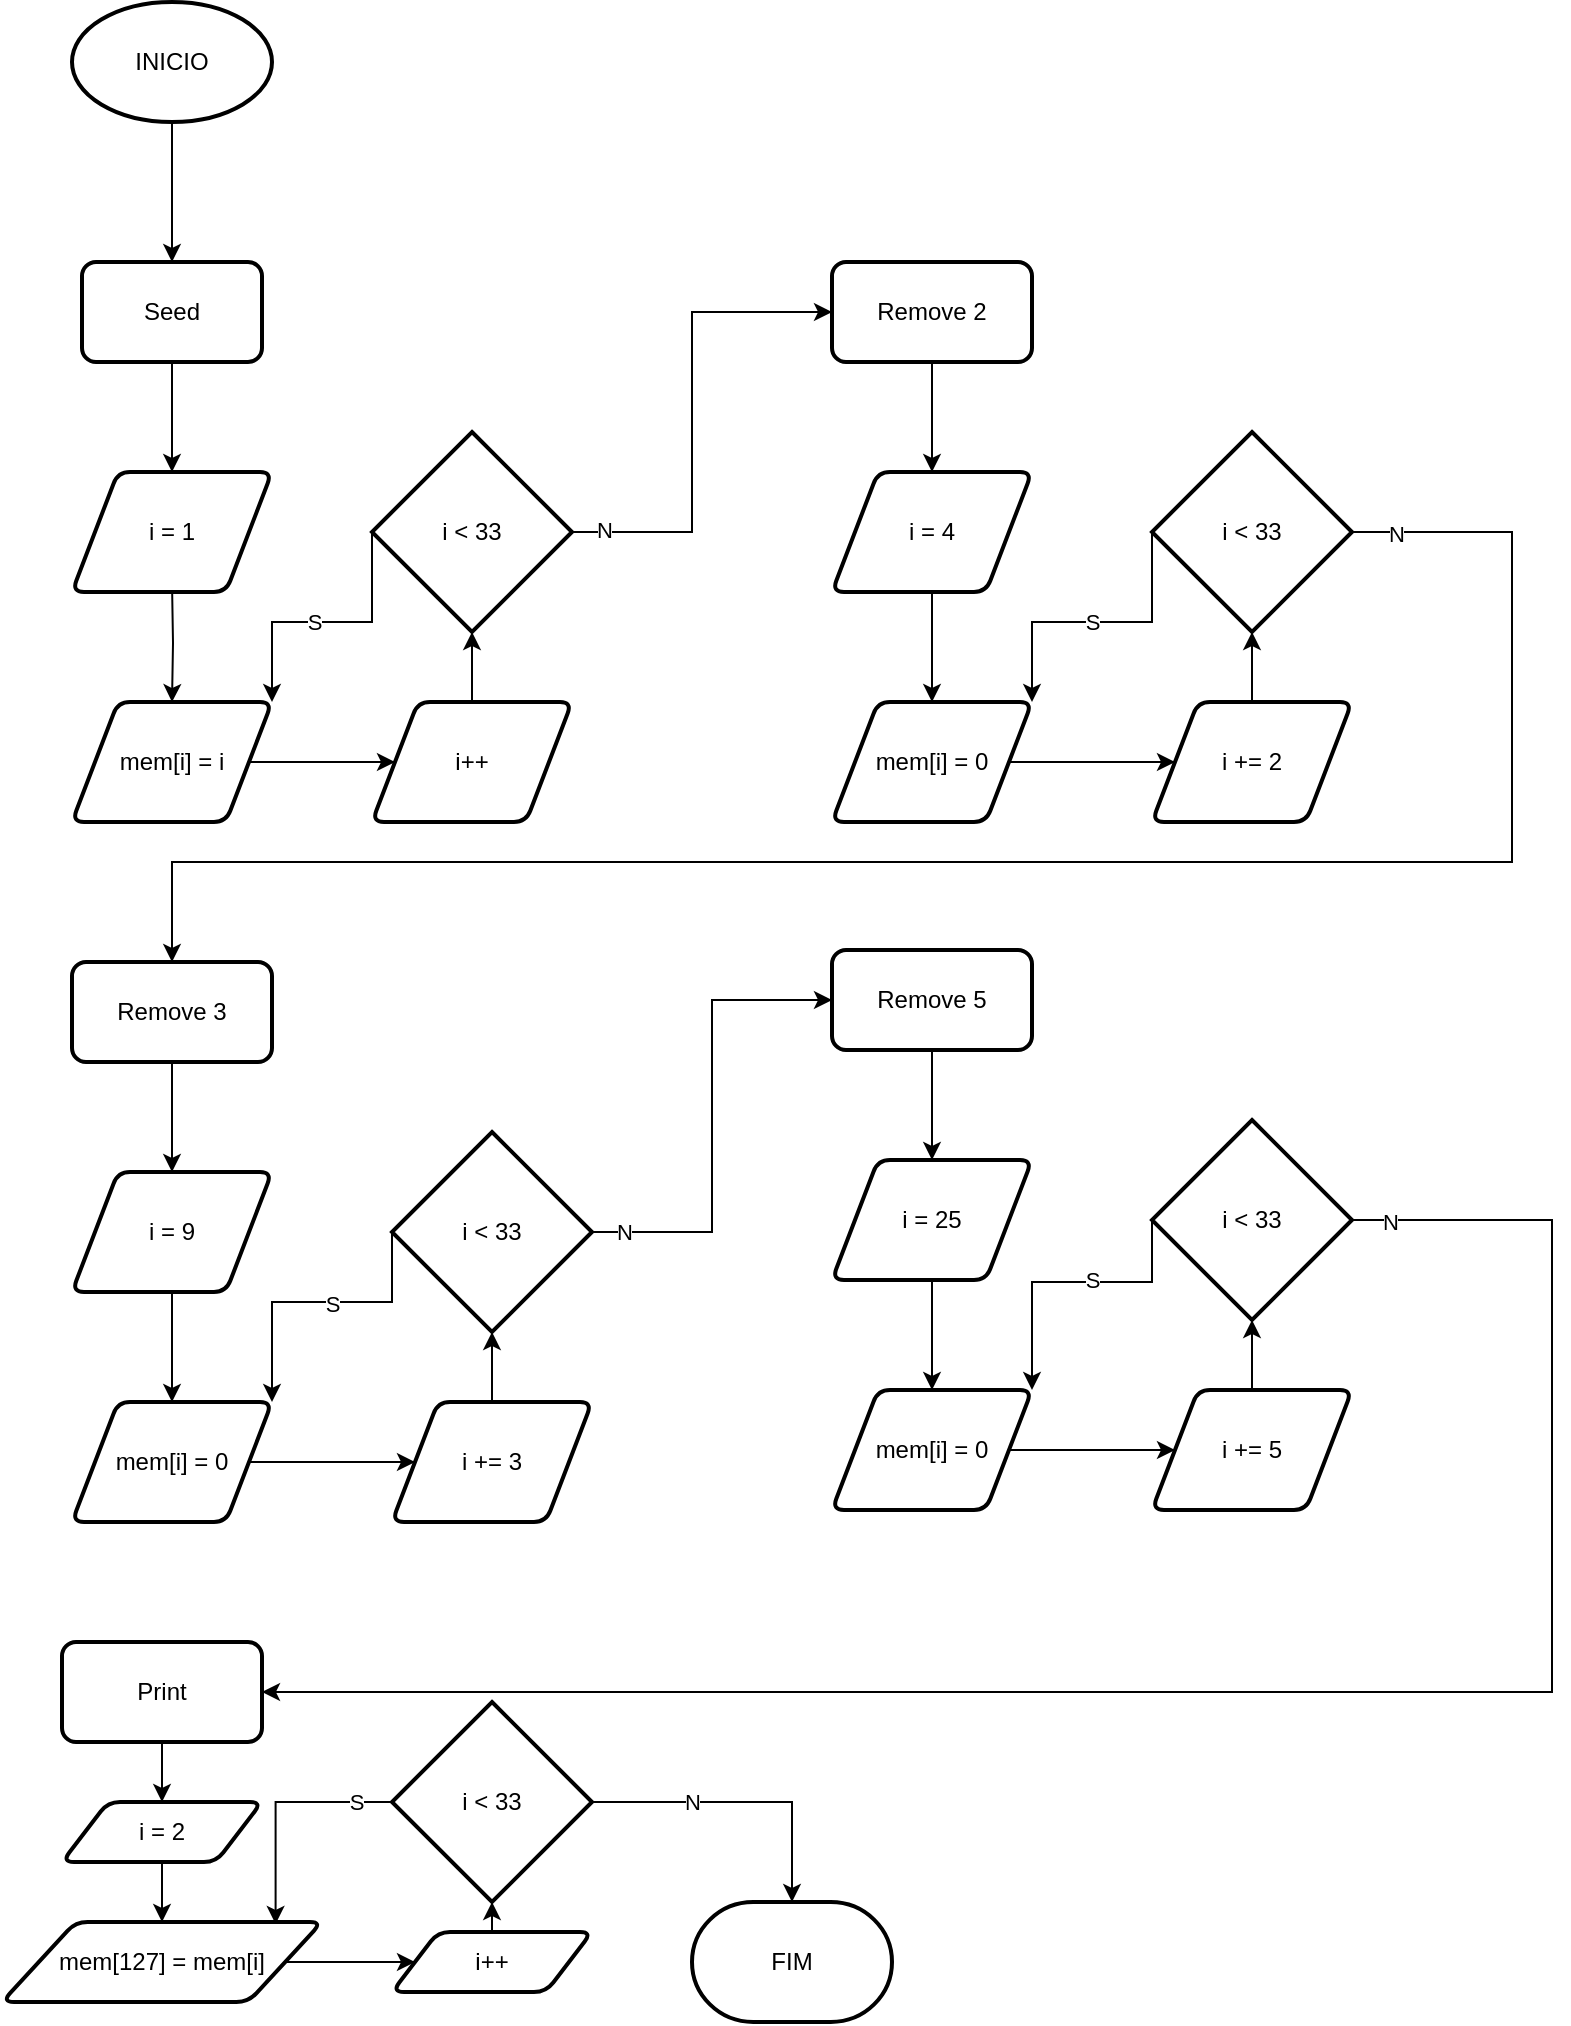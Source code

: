 <mxfile version="13.7.8" type="device"><diagram id="lSnraqVpFymOkmwm5AGx" name="Page-1"><mxGraphModel dx="981" dy="508" grid="1" gridSize="10" guides="1" tooltips="1" connect="1" arrows="1" fold="1" page="1" pageScale="1" pageWidth="850" pageHeight="1100" math="0" shadow="0"><root><mxCell id="0"/><mxCell id="1" parent="0"/><mxCell id="C6x8-AZldKJhUXrLCbVr-21" value="" style="edgeStyle=orthogonalEdgeStyle;rounded=0;orthogonalLoop=1;jettySize=auto;html=1;entryX=0.5;entryY=0;entryDx=0;entryDy=0;" edge="1" parent="1" source="C6x8-AZldKJhUXrLCbVr-1" target="C6x8-AZldKJhUXrLCbVr-30"><mxGeometry relative="1" as="geometry"><mxPoint x="90" y="160" as="targetPoint"/></mxGeometry></mxCell><mxCell id="C6x8-AZldKJhUXrLCbVr-1" value="INICIO" style="strokeWidth=2;html=1;shape=mxgraph.flowchart.start_1;whiteSpace=wrap;" vertex="1" parent="1"><mxGeometry x="40" y="40" width="100" height="60" as="geometry"/></mxCell><mxCell id="C6x8-AZldKJhUXrLCbVr-19" value="" style="edgeStyle=orthogonalEdgeStyle;rounded=0;orthogonalLoop=1;jettySize=auto;html=1;entryX=0.5;entryY=0;entryDx=0;entryDy=0;exitX=0.5;exitY=1;exitDx=0;exitDy=0;" edge="1" parent="1" source="C6x8-AZldKJhUXrLCbVr-30" target="C6x8-AZldKJhUXrLCbVr-31"><mxGeometry relative="1" as="geometry"><mxPoint x="90" y="220.0" as="sourcePoint"/><mxPoint x="90" y="280.0" as="targetPoint"/></mxGeometry></mxCell><mxCell id="C6x8-AZldKJhUXrLCbVr-16" value="" style="edgeStyle=orthogonalEdgeStyle;rounded=0;orthogonalLoop=1;jettySize=auto;html=1;" edge="1" parent="1" source="C6x8-AZldKJhUXrLCbVr-6" target="C6x8-AZldKJhUXrLCbVr-8"><mxGeometry relative="1" as="geometry"/></mxCell><mxCell id="C6x8-AZldKJhUXrLCbVr-6" value="i++" style="shape=parallelogram;html=1;strokeWidth=2;perimeter=parallelogramPerimeter;whiteSpace=wrap;rounded=1;arcSize=12;size=0.23;" vertex="1" parent="1"><mxGeometry x="190" y="390" width="100" height="60" as="geometry"/></mxCell><mxCell id="C6x8-AZldKJhUXrLCbVr-17" value="" style="edgeStyle=orthogonalEdgeStyle;rounded=0;orthogonalLoop=1;jettySize=auto;html=1;entryX=1;entryY=0;entryDx=0;entryDy=0;exitX=0;exitY=0.5;exitDx=0;exitDy=0;exitPerimeter=0;" edge="1" parent="1" source="C6x8-AZldKJhUXrLCbVr-8" target="C6x8-AZldKJhUXrLCbVr-9"><mxGeometry relative="1" as="geometry"><mxPoint x="135" y="305.0" as="targetPoint"/><Array as="points"><mxPoint x="190" y="350"/><mxPoint x="140" y="350"/></Array></mxGeometry></mxCell><mxCell id="C6x8-AZldKJhUXrLCbVr-18" value="S" style="edgeLabel;html=1;align=center;verticalAlign=middle;resizable=0;points=[];" vertex="1" connectable="0" parent="C6x8-AZldKJhUXrLCbVr-17"><mxGeometry x="0.111" y="-1" relative="1" as="geometry"><mxPoint x="1" y="1" as="offset"/></mxGeometry></mxCell><mxCell id="C6x8-AZldKJhUXrLCbVr-27" style="edgeStyle=orthogonalEdgeStyle;rounded=0;orthogonalLoop=1;jettySize=auto;html=1;entryX=0;entryY=0.5;entryDx=0;entryDy=0;" edge="1" parent="1" source="C6x8-AZldKJhUXrLCbVr-8" target="C6x8-AZldKJhUXrLCbVr-24"><mxGeometry relative="1" as="geometry"><mxPoint x="128.5" y="550" as="targetPoint"/><Array as="points"><mxPoint x="350" y="305"/><mxPoint x="350" y="195"/></Array></mxGeometry></mxCell><mxCell id="C6x8-AZldKJhUXrLCbVr-29" value="N" style="edgeLabel;html=1;align=center;verticalAlign=middle;resizable=0;points=[];" vertex="1" connectable="0" parent="C6x8-AZldKJhUXrLCbVr-27"><mxGeometry x="-0.869" y="1" relative="1" as="geometry"><mxPoint as="offset"/></mxGeometry></mxCell><mxCell id="C6x8-AZldKJhUXrLCbVr-8" value="i &amp;lt; 33" style="strokeWidth=2;html=1;shape=mxgraph.flowchart.decision;whiteSpace=wrap;" vertex="1" parent="1"><mxGeometry x="190" y="255" width="100" height="100" as="geometry"/></mxCell><mxCell id="C6x8-AZldKJhUXrLCbVr-14" value="" style="edgeStyle=orthogonalEdgeStyle;rounded=0;orthogonalLoop=1;jettySize=auto;html=1;" edge="1" parent="1" source="C6x8-AZldKJhUXrLCbVr-9" target="C6x8-AZldKJhUXrLCbVr-6"><mxGeometry relative="1" as="geometry"/></mxCell><mxCell id="C6x8-AZldKJhUXrLCbVr-9" value="mem[i] = i" style="shape=parallelogram;html=1;strokeWidth=2;perimeter=parallelogramPerimeter;whiteSpace=wrap;rounded=1;arcSize=12;size=0.23;" vertex="1" parent="1"><mxGeometry x="40" y="390" width="100" height="60" as="geometry"/></mxCell><mxCell id="C6x8-AZldKJhUXrLCbVr-20" value="" style="edgeStyle=orthogonalEdgeStyle;rounded=0;orthogonalLoop=1;jettySize=auto;html=1;" edge="1" parent="1" target="C6x8-AZldKJhUXrLCbVr-9"><mxGeometry relative="1" as="geometry"><mxPoint x="90" y="330.0" as="sourcePoint"/></mxGeometry></mxCell><mxCell id="C6x8-AZldKJhUXrLCbVr-34" value="" style="edgeStyle=orthogonalEdgeStyle;rounded=0;orthogonalLoop=1;jettySize=auto;html=1;" edge="1" parent="1" source="C6x8-AZldKJhUXrLCbVr-24" target="C6x8-AZldKJhUXrLCbVr-32"><mxGeometry relative="1" as="geometry"/></mxCell><mxCell id="C6x8-AZldKJhUXrLCbVr-24" value="Remove 2" style="rounded=1;whiteSpace=wrap;html=1;absoluteArcSize=1;arcSize=14;strokeWidth=2;" vertex="1" parent="1"><mxGeometry x="420" y="170" width="100" height="50" as="geometry"/></mxCell><mxCell id="C6x8-AZldKJhUXrLCbVr-42" value="" style="edgeStyle=orthogonalEdgeStyle;rounded=0;orthogonalLoop=1;jettySize=auto;html=1;" edge="1" parent="1" source="C6x8-AZldKJhUXrLCbVr-25" target="C6x8-AZldKJhUXrLCbVr-39"><mxGeometry relative="1" as="geometry"/></mxCell><mxCell id="C6x8-AZldKJhUXrLCbVr-25" value="mem[i] = 0" style="shape=parallelogram;html=1;strokeWidth=2;perimeter=parallelogramPerimeter;whiteSpace=wrap;rounded=1;arcSize=12;size=0.23;" vertex="1" parent="1"><mxGeometry x="420" y="390" width="100" height="60" as="geometry"/></mxCell><mxCell id="C6x8-AZldKJhUXrLCbVr-30" value="Seed" style="rounded=1;whiteSpace=wrap;html=1;absoluteArcSize=1;arcSize=14;strokeWidth=2;" vertex="1" parent="1"><mxGeometry x="45" y="170" width="90" height="50" as="geometry"/></mxCell><mxCell id="C6x8-AZldKJhUXrLCbVr-31" value="i = 1" style="shape=parallelogram;html=1;strokeWidth=2;perimeter=parallelogramPerimeter;whiteSpace=wrap;rounded=1;arcSize=12;size=0.23;" vertex="1" parent="1"><mxGeometry x="40" y="275" width="100" height="60" as="geometry"/></mxCell><mxCell id="C6x8-AZldKJhUXrLCbVr-35" value="" style="edgeStyle=orthogonalEdgeStyle;rounded=0;orthogonalLoop=1;jettySize=auto;html=1;" edge="1" parent="1" source="C6x8-AZldKJhUXrLCbVr-32" target="C6x8-AZldKJhUXrLCbVr-25"><mxGeometry relative="1" as="geometry"/></mxCell><mxCell id="C6x8-AZldKJhUXrLCbVr-32" value="i = 4" style="shape=parallelogram;html=1;strokeWidth=2;perimeter=parallelogramPerimeter;whiteSpace=wrap;rounded=1;arcSize=12;size=0.23;" vertex="1" parent="1"><mxGeometry x="420" y="275" width="100" height="60" as="geometry"/></mxCell><mxCell id="C6x8-AZldKJhUXrLCbVr-38" value="" style="edgeStyle=orthogonalEdgeStyle;rounded=0;orthogonalLoop=1;jettySize=auto;html=1;" edge="1" parent="1" source="C6x8-AZldKJhUXrLCbVr-39" target="C6x8-AZldKJhUXrLCbVr-41"><mxGeometry relative="1" as="geometry"/></mxCell><mxCell id="C6x8-AZldKJhUXrLCbVr-39" value="i += 2" style="shape=parallelogram;html=1;strokeWidth=2;perimeter=parallelogramPerimeter;whiteSpace=wrap;rounded=1;arcSize=12;size=0.23;" vertex="1" parent="1"><mxGeometry x="580" y="390" width="100" height="60" as="geometry"/></mxCell><mxCell id="C6x8-AZldKJhUXrLCbVr-43" value="" style="edgeStyle=orthogonalEdgeStyle;rounded=0;orthogonalLoop=1;jettySize=auto;html=1;entryX=1;entryY=0;entryDx=0;entryDy=0;exitX=0;exitY=0.5;exitDx=0;exitDy=0;exitPerimeter=0;" edge="1" parent="1" source="C6x8-AZldKJhUXrLCbVr-41" target="C6x8-AZldKJhUXrLCbVr-25"><mxGeometry relative="1" as="geometry"><Array as="points"><mxPoint x="580" y="350"/><mxPoint x="520" y="350"/></Array></mxGeometry></mxCell><mxCell id="C6x8-AZldKJhUXrLCbVr-44" value="S" style="edgeLabel;html=1;align=center;verticalAlign=middle;resizable=0;points=[];" vertex="1" connectable="0" parent="C6x8-AZldKJhUXrLCbVr-43"><mxGeometry x="-0.312" y="1" relative="1" as="geometry"><mxPoint x="-25" y="-1" as="offset"/></mxGeometry></mxCell><mxCell id="C6x8-AZldKJhUXrLCbVr-57" style="edgeStyle=orthogonalEdgeStyle;rounded=0;orthogonalLoop=1;jettySize=auto;html=1;entryX=0.5;entryY=0;entryDx=0;entryDy=0;" edge="1" parent="1" source="C6x8-AZldKJhUXrLCbVr-41" target="C6x8-AZldKJhUXrLCbVr-46"><mxGeometry relative="1" as="geometry"><Array as="points"><mxPoint x="760" y="305"/><mxPoint x="760" y="470"/><mxPoint x="90" y="470"/></Array></mxGeometry></mxCell><mxCell id="C6x8-AZldKJhUXrLCbVr-58" value="N" style="edgeLabel;html=1;align=center;verticalAlign=middle;resizable=0;points=[];" vertex="1" connectable="0" parent="C6x8-AZldKJhUXrLCbVr-57"><mxGeometry x="-0.954" y="-1" relative="1" as="geometry"><mxPoint as="offset"/></mxGeometry></mxCell><mxCell id="C6x8-AZldKJhUXrLCbVr-41" value="i &amp;lt; 33" style="strokeWidth=2;html=1;shape=mxgraph.flowchart.decision;whiteSpace=wrap;" vertex="1" parent="1"><mxGeometry x="580" y="255" width="100" height="100" as="geometry"/></mxCell><mxCell id="C6x8-AZldKJhUXrLCbVr-45" value="" style="edgeStyle=orthogonalEdgeStyle;rounded=0;orthogonalLoop=1;jettySize=auto;html=1;" edge="1" parent="1" source="C6x8-AZldKJhUXrLCbVr-46" target="C6x8-AZldKJhUXrLCbVr-50"><mxGeometry relative="1" as="geometry"/></mxCell><mxCell id="C6x8-AZldKJhUXrLCbVr-46" value="Remove 3" style="rounded=1;whiteSpace=wrap;html=1;absoluteArcSize=1;arcSize=14;strokeWidth=2;" vertex="1" parent="1"><mxGeometry x="40" y="520" width="100" height="50" as="geometry"/></mxCell><mxCell id="C6x8-AZldKJhUXrLCbVr-47" value="" style="edgeStyle=orthogonalEdgeStyle;rounded=0;orthogonalLoop=1;jettySize=auto;html=1;" edge="1" parent="1" source="C6x8-AZldKJhUXrLCbVr-48" target="C6x8-AZldKJhUXrLCbVr-52"><mxGeometry relative="1" as="geometry"/></mxCell><mxCell id="C6x8-AZldKJhUXrLCbVr-48" value="mem[i] = 0" style="shape=parallelogram;html=1;strokeWidth=2;perimeter=parallelogramPerimeter;whiteSpace=wrap;rounded=1;arcSize=12;size=0.23;" vertex="1" parent="1"><mxGeometry x="40" y="740" width="100" height="60" as="geometry"/></mxCell><mxCell id="C6x8-AZldKJhUXrLCbVr-49" value="" style="edgeStyle=orthogonalEdgeStyle;rounded=0;orthogonalLoop=1;jettySize=auto;html=1;" edge="1" parent="1" source="C6x8-AZldKJhUXrLCbVr-50" target="C6x8-AZldKJhUXrLCbVr-48"><mxGeometry relative="1" as="geometry"/></mxCell><mxCell id="C6x8-AZldKJhUXrLCbVr-50" value="i = 9" style="shape=parallelogram;html=1;strokeWidth=2;perimeter=parallelogramPerimeter;whiteSpace=wrap;rounded=1;arcSize=12;size=0.23;" vertex="1" parent="1"><mxGeometry x="40" y="625" width="100" height="60" as="geometry"/></mxCell><mxCell id="C6x8-AZldKJhUXrLCbVr-51" value="" style="edgeStyle=orthogonalEdgeStyle;rounded=0;orthogonalLoop=1;jettySize=auto;html=1;" edge="1" parent="1" source="C6x8-AZldKJhUXrLCbVr-52" target="C6x8-AZldKJhUXrLCbVr-56"><mxGeometry relative="1" as="geometry"/></mxCell><mxCell id="C6x8-AZldKJhUXrLCbVr-52" value="i += 3" style="shape=parallelogram;html=1;strokeWidth=2;perimeter=parallelogramPerimeter;whiteSpace=wrap;rounded=1;arcSize=12;size=0.23;" vertex="1" parent="1"><mxGeometry x="200" y="740" width="100" height="60" as="geometry"/></mxCell><mxCell id="C6x8-AZldKJhUXrLCbVr-54" value="" style="edgeStyle=orthogonalEdgeStyle;rounded=0;orthogonalLoop=1;jettySize=auto;html=1;entryX=1;entryY=0;entryDx=0;entryDy=0;exitX=0;exitY=0.5;exitDx=0;exitDy=0;exitPerimeter=0;" edge="1" parent="1" source="C6x8-AZldKJhUXrLCbVr-56" target="C6x8-AZldKJhUXrLCbVr-48"><mxGeometry relative="1" as="geometry"><Array as="points"><mxPoint x="200" y="690"/><mxPoint x="140" y="690"/></Array></mxGeometry></mxCell><mxCell id="C6x8-AZldKJhUXrLCbVr-55" value="S" style="edgeLabel;html=1;align=center;verticalAlign=middle;resizable=0;points=[];" vertex="1" connectable="0" parent="C6x8-AZldKJhUXrLCbVr-54"><mxGeometry x="-0.312" y="1" relative="1" as="geometry"><mxPoint x="-15.71" as="offset"/></mxGeometry></mxCell><mxCell id="C6x8-AZldKJhUXrLCbVr-71" style="edgeStyle=orthogonalEdgeStyle;rounded=0;orthogonalLoop=1;jettySize=auto;html=1;entryX=0;entryY=0.5;entryDx=0;entryDy=0;" edge="1" parent="1" source="C6x8-AZldKJhUXrLCbVr-56" target="C6x8-AZldKJhUXrLCbVr-60"><mxGeometry relative="1" as="geometry"/></mxCell><mxCell id="C6x8-AZldKJhUXrLCbVr-72" value="N" style="edgeLabel;html=1;align=center;verticalAlign=middle;resizable=0;points=[];" vertex="1" connectable="0" parent="C6x8-AZldKJhUXrLCbVr-71"><mxGeometry x="-0.866" relative="1" as="geometry"><mxPoint as="offset"/></mxGeometry></mxCell><mxCell id="C6x8-AZldKJhUXrLCbVr-56" value="i &amp;lt; 33" style="strokeWidth=2;html=1;shape=mxgraph.flowchart.decision;whiteSpace=wrap;" vertex="1" parent="1"><mxGeometry x="200" y="605" width="100" height="100" as="geometry"/></mxCell><mxCell id="C6x8-AZldKJhUXrLCbVr-59" value="" style="edgeStyle=orthogonalEdgeStyle;rounded=0;orthogonalLoop=1;jettySize=auto;html=1;" edge="1" parent="1" source="C6x8-AZldKJhUXrLCbVr-60" target="C6x8-AZldKJhUXrLCbVr-64"><mxGeometry relative="1" as="geometry"/></mxCell><mxCell id="C6x8-AZldKJhUXrLCbVr-60" value="Remove 5" style="rounded=1;whiteSpace=wrap;html=1;absoluteArcSize=1;arcSize=14;strokeWidth=2;" vertex="1" parent="1"><mxGeometry x="420" y="514" width="100" height="50" as="geometry"/></mxCell><mxCell id="C6x8-AZldKJhUXrLCbVr-61" value="" style="edgeStyle=orthogonalEdgeStyle;rounded=0;orthogonalLoop=1;jettySize=auto;html=1;" edge="1" parent="1" source="C6x8-AZldKJhUXrLCbVr-62" target="C6x8-AZldKJhUXrLCbVr-66"><mxGeometry relative="1" as="geometry"/></mxCell><mxCell id="C6x8-AZldKJhUXrLCbVr-62" value="mem[i] = 0" style="shape=parallelogram;html=1;strokeWidth=2;perimeter=parallelogramPerimeter;whiteSpace=wrap;rounded=1;arcSize=12;size=0.23;" vertex="1" parent="1"><mxGeometry x="420" y="734" width="100" height="60" as="geometry"/></mxCell><mxCell id="C6x8-AZldKJhUXrLCbVr-63" value="" style="edgeStyle=orthogonalEdgeStyle;rounded=0;orthogonalLoop=1;jettySize=auto;html=1;" edge="1" parent="1" source="C6x8-AZldKJhUXrLCbVr-64" target="C6x8-AZldKJhUXrLCbVr-62"><mxGeometry relative="1" as="geometry"/></mxCell><mxCell id="C6x8-AZldKJhUXrLCbVr-64" value="i = 25" style="shape=parallelogram;html=1;strokeWidth=2;perimeter=parallelogramPerimeter;whiteSpace=wrap;rounded=1;arcSize=12;size=0.23;" vertex="1" parent="1"><mxGeometry x="420" y="619" width="100" height="60" as="geometry"/></mxCell><mxCell id="C6x8-AZldKJhUXrLCbVr-65" value="" style="edgeStyle=orthogonalEdgeStyle;rounded=0;orthogonalLoop=1;jettySize=auto;html=1;" edge="1" parent="1" source="C6x8-AZldKJhUXrLCbVr-66" target="C6x8-AZldKJhUXrLCbVr-70"><mxGeometry relative="1" as="geometry"/></mxCell><mxCell id="C6x8-AZldKJhUXrLCbVr-66" value="i += 5" style="shape=parallelogram;html=1;strokeWidth=2;perimeter=parallelogramPerimeter;whiteSpace=wrap;rounded=1;arcSize=12;size=0.23;" vertex="1" parent="1"><mxGeometry x="580" y="734" width="100" height="60" as="geometry"/></mxCell><mxCell id="C6x8-AZldKJhUXrLCbVr-68" value="" style="edgeStyle=orthogonalEdgeStyle;rounded=0;orthogonalLoop=1;jettySize=auto;html=1;entryX=1;entryY=0;entryDx=0;entryDy=0;exitX=0;exitY=0.5;exitDx=0;exitDy=0;exitPerimeter=0;" edge="1" parent="1" source="C6x8-AZldKJhUXrLCbVr-70" target="C6x8-AZldKJhUXrLCbVr-62"><mxGeometry relative="1" as="geometry"><Array as="points"><mxPoint x="580" y="680"/><mxPoint x="520" y="680"/></Array></mxGeometry></mxCell><mxCell id="C6x8-AZldKJhUXrLCbVr-69" value="S" style="edgeLabel;html=1;align=center;verticalAlign=middle;resizable=0;points=[];" vertex="1" connectable="0" parent="C6x8-AZldKJhUXrLCbVr-68"><mxGeometry x="-0.312" y="1" relative="1" as="geometry"><mxPoint x="-11" y="-2" as="offset"/></mxGeometry></mxCell><mxCell id="C6x8-AZldKJhUXrLCbVr-89" style="edgeStyle=orthogonalEdgeStyle;rounded=0;orthogonalLoop=1;jettySize=auto;html=1;entryX=1;entryY=0.5;entryDx=0;entryDy=0;" edge="1" parent="1" source="C6x8-AZldKJhUXrLCbVr-70" target="C6x8-AZldKJhUXrLCbVr-73"><mxGeometry relative="1" as="geometry"><Array as="points"><mxPoint x="780" y="649"/><mxPoint x="780" y="885"/></Array></mxGeometry></mxCell><mxCell id="C6x8-AZldKJhUXrLCbVr-91" value="N" style="edgeLabel;html=1;align=center;verticalAlign=middle;resizable=0;points=[];" vertex="1" connectable="0" parent="C6x8-AZldKJhUXrLCbVr-89"><mxGeometry x="-0.961" y="-1" relative="1" as="geometry"><mxPoint as="offset"/></mxGeometry></mxCell><mxCell id="C6x8-AZldKJhUXrLCbVr-70" value="i &amp;lt; 33" style="strokeWidth=2;html=1;shape=mxgraph.flowchart.decision;whiteSpace=wrap;" vertex="1" parent="1"><mxGeometry x="580" y="599" width="100" height="100" as="geometry"/></mxCell><mxCell id="C6x8-AZldKJhUXrLCbVr-75" value="" style="edgeStyle=orthogonalEdgeStyle;rounded=0;orthogonalLoop=1;jettySize=auto;html=1;" edge="1" parent="1" source="C6x8-AZldKJhUXrLCbVr-73" target="C6x8-AZldKJhUXrLCbVr-74"><mxGeometry relative="1" as="geometry"/></mxCell><mxCell id="C6x8-AZldKJhUXrLCbVr-73" value="Print" style="rounded=1;whiteSpace=wrap;html=1;absoluteArcSize=1;arcSize=14;strokeWidth=2;" vertex="1" parent="1"><mxGeometry x="35" y="860" width="100" height="50" as="geometry"/></mxCell><mxCell id="C6x8-AZldKJhUXrLCbVr-97" value="" style="edgeStyle=orthogonalEdgeStyle;rounded=0;orthogonalLoop=1;jettySize=auto;html=1;" edge="1" parent="1" source="C6x8-AZldKJhUXrLCbVr-74" target="C6x8-AZldKJhUXrLCbVr-76"><mxGeometry relative="1" as="geometry"/></mxCell><mxCell id="C6x8-AZldKJhUXrLCbVr-74" value="i = 2" style="shape=parallelogram;html=1;strokeWidth=2;perimeter=parallelogramPerimeter;whiteSpace=wrap;rounded=1;arcSize=12;size=0.23;" vertex="1" parent="1"><mxGeometry x="35" y="940" width="100" height="30" as="geometry"/></mxCell><mxCell id="C6x8-AZldKJhUXrLCbVr-98" value="" style="edgeStyle=orthogonalEdgeStyle;rounded=0;orthogonalLoop=1;jettySize=auto;html=1;" edge="1" parent="1" source="C6x8-AZldKJhUXrLCbVr-76" target="C6x8-AZldKJhUXrLCbVr-78"><mxGeometry relative="1" as="geometry"/></mxCell><mxCell id="C6x8-AZldKJhUXrLCbVr-76" value="mem[127] = mem[i]" style="shape=parallelogram;html=1;strokeWidth=2;perimeter=parallelogramPerimeter;whiteSpace=wrap;rounded=1;arcSize=12;size=0.23;" vertex="1" parent="1"><mxGeometry x="5" y="1000" width="160" height="40" as="geometry"/></mxCell><mxCell id="C6x8-AZldKJhUXrLCbVr-102" value="" style="edgeStyle=orthogonalEdgeStyle;rounded=0;orthogonalLoop=1;jettySize=auto;html=1;" edge="1" parent="1" source="C6x8-AZldKJhUXrLCbVr-78" target="C6x8-AZldKJhUXrLCbVr-81"><mxGeometry relative="1" as="geometry"/></mxCell><mxCell id="C6x8-AZldKJhUXrLCbVr-78" value="i++" style="shape=parallelogram;html=1;strokeWidth=2;perimeter=parallelogramPerimeter;whiteSpace=wrap;rounded=1;arcSize=12;size=0.23;" vertex="1" parent="1"><mxGeometry x="200" y="1005" width="100" height="30" as="geometry"/></mxCell><mxCell id="C6x8-AZldKJhUXrLCbVr-87" value="" style="edgeStyle=orthogonalEdgeStyle;rounded=0;orthogonalLoop=1;jettySize=auto;html=1;" edge="1" parent="1" source="C6x8-AZldKJhUXrLCbVr-81" target="C6x8-AZldKJhUXrLCbVr-86"><mxGeometry relative="1" as="geometry"><Array as="points"><mxPoint x="400" y="940"/></Array></mxGeometry></mxCell><mxCell id="C6x8-AZldKJhUXrLCbVr-88" value="N" style="edgeLabel;html=1;align=center;verticalAlign=middle;resizable=0;points=[];" vertex="1" connectable="0" parent="C6x8-AZldKJhUXrLCbVr-87"><mxGeometry x="-0.335" relative="1" as="geometry"><mxPoint as="offset"/></mxGeometry></mxCell><mxCell id="C6x8-AZldKJhUXrLCbVr-99" style="edgeStyle=orthogonalEdgeStyle;rounded=0;orthogonalLoop=1;jettySize=auto;html=1;entryX=0.855;entryY=0.024;entryDx=0;entryDy=0;entryPerimeter=0;" edge="1" parent="1" source="C6x8-AZldKJhUXrLCbVr-81" target="C6x8-AZldKJhUXrLCbVr-76"><mxGeometry relative="1" as="geometry"/></mxCell><mxCell id="C6x8-AZldKJhUXrLCbVr-100" value="S" style="edgeLabel;html=1;align=center;verticalAlign=middle;resizable=0;points=[];" vertex="1" connectable="0" parent="C6x8-AZldKJhUXrLCbVr-99"><mxGeometry x="-0.694" relative="1" as="geometry"><mxPoint as="offset"/></mxGeometry></mxCell><mxCell id="C6x8-AZldKJhUXrLCbVr-81" value="i &amp;lt; 33" style="strokeWidth=2;html=1;shape=mxgraph.flowchart.decision;whiteSpace=wrap;" vertex="1" parent="1"><mxGeometry x="200" y="890" width="100" height="100" as="geometry"/></mxCell><mxCell id="C6x8-AZldKJhUXrLCbVr-86" value="FIM" style="strokeWidth=2;html=1;shape=mxgraph.flowchart.terminator;whiteSpace=wrap;" vertex="1" parent="1"><mxGeometry x="350" y="990" width="100" height="60" as="geometry"/></mxCell></root></mxGraphModel></diagram></mxfile>